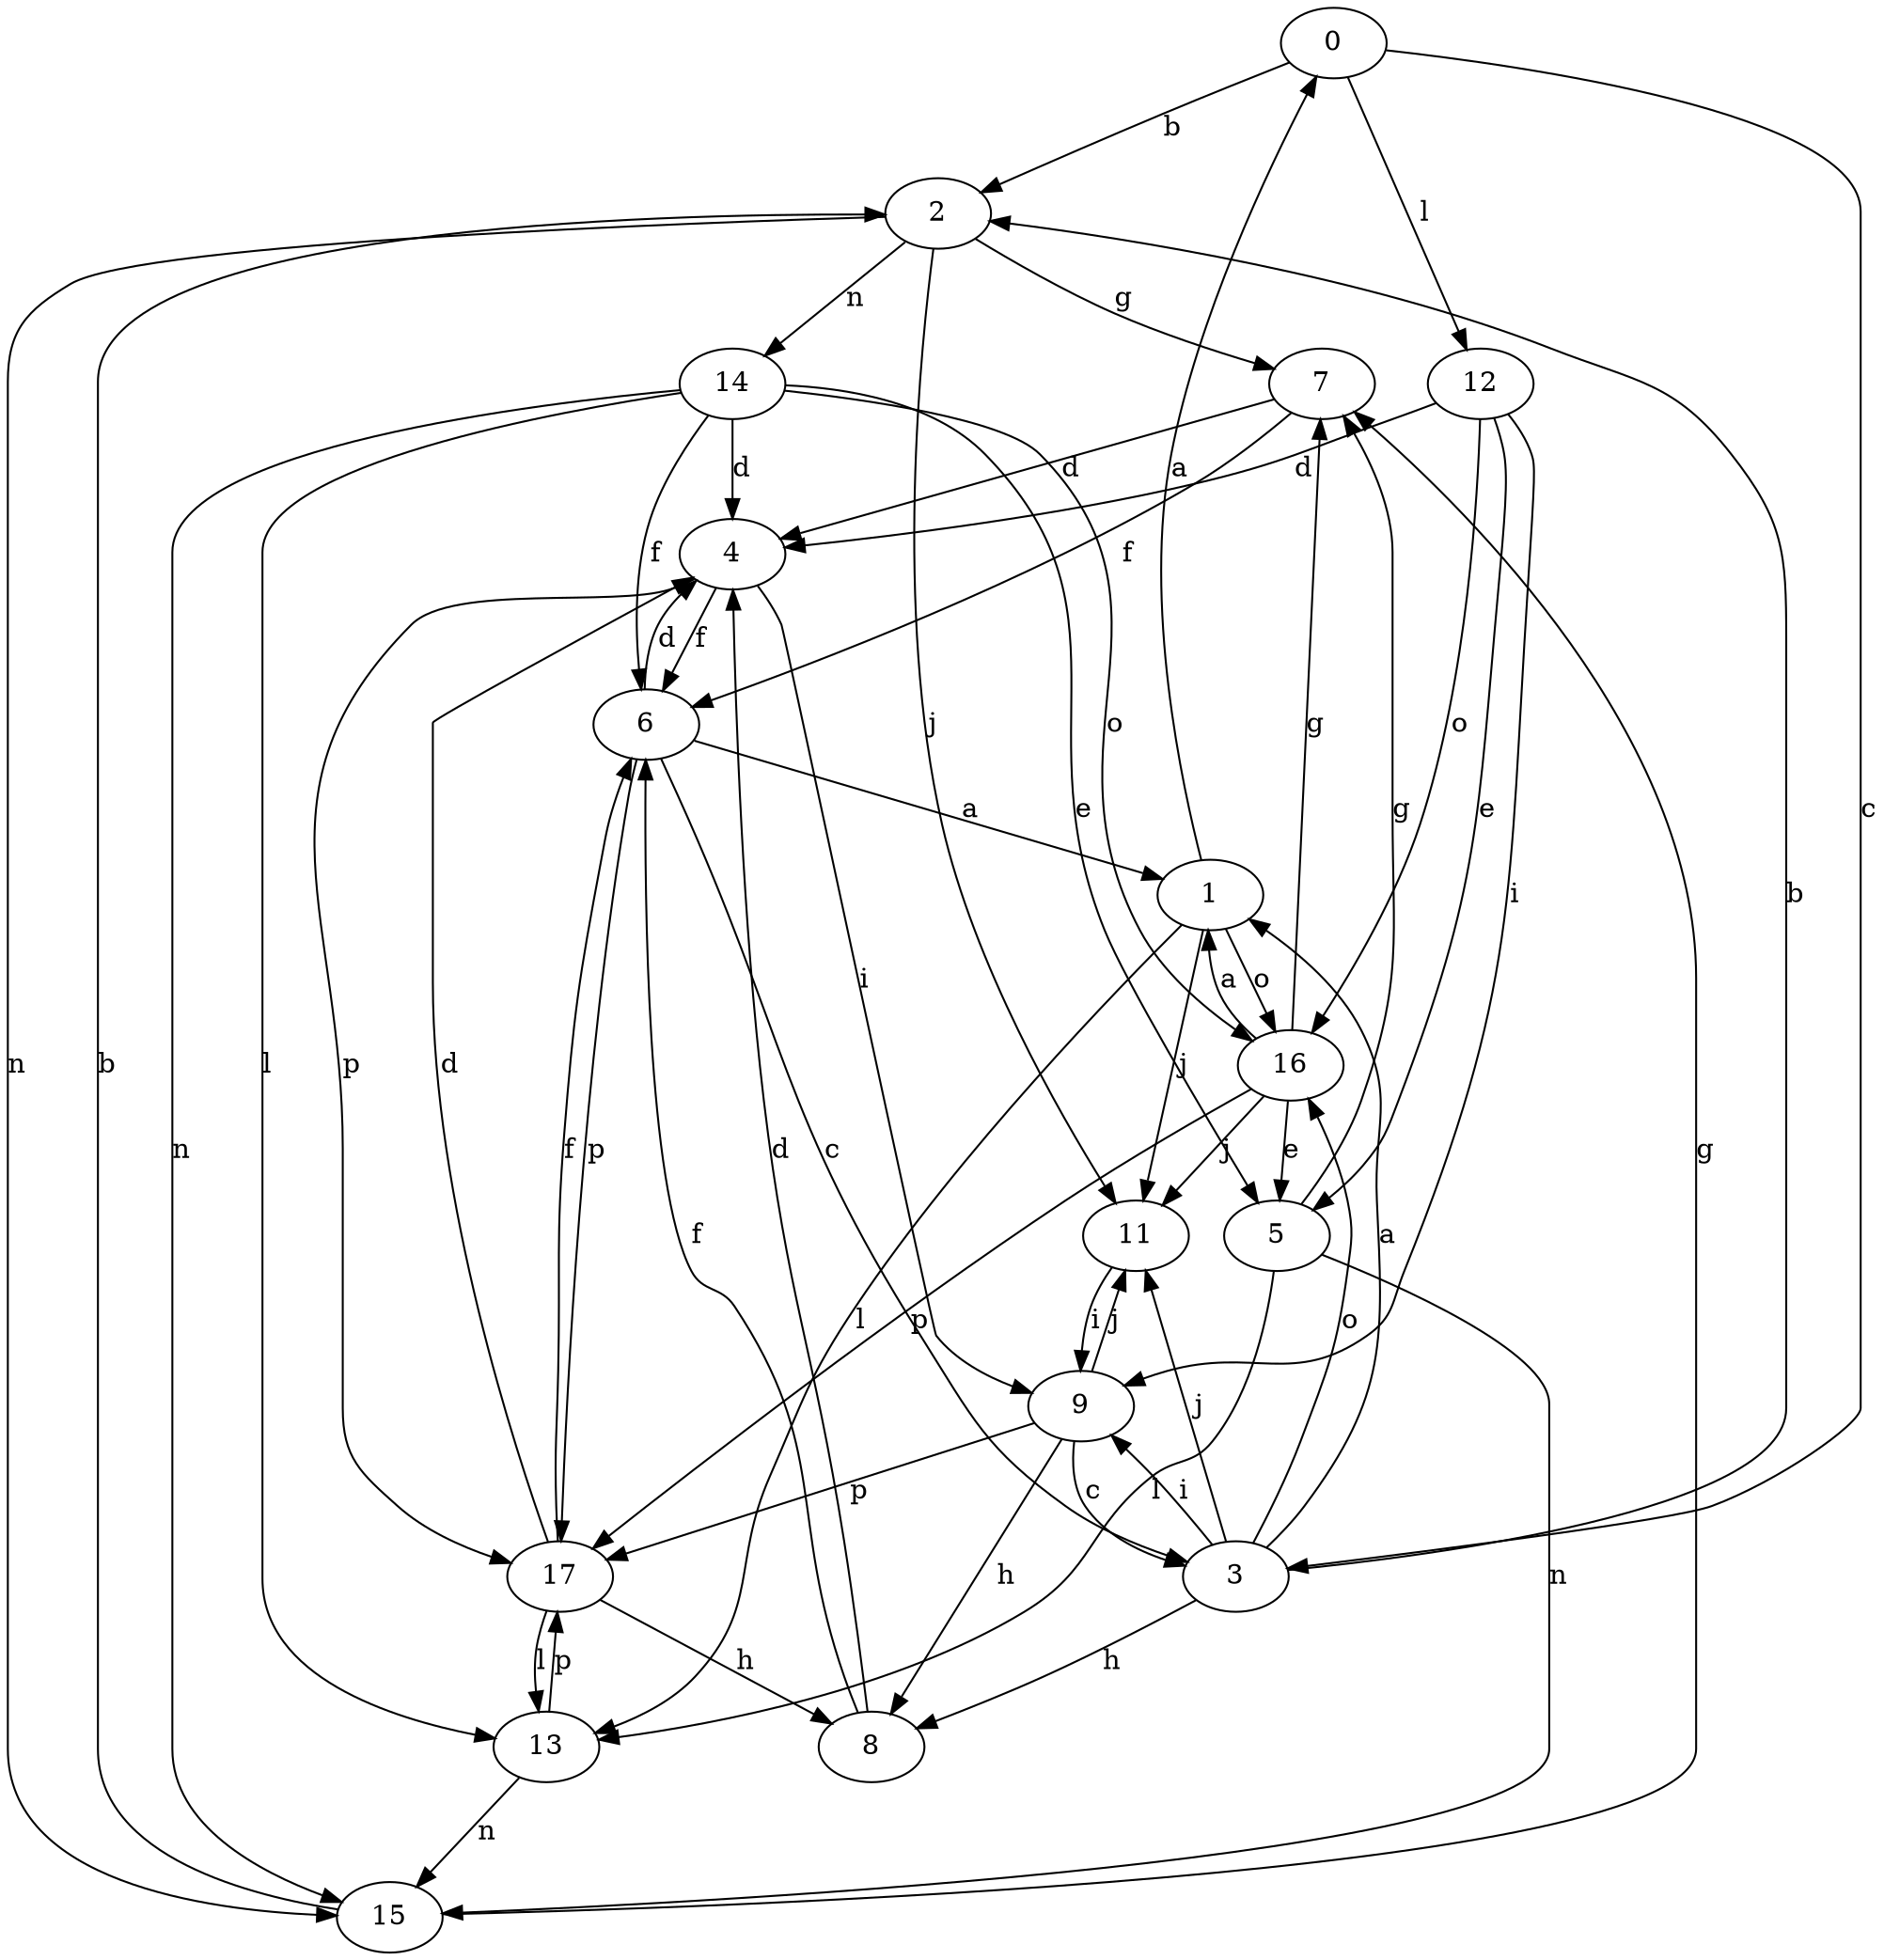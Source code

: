strict digraph  {
0;
1;
2;
3;
4;
5;
6;
7;
8;
9;
11;
12;
13;
14;
15;
16;
17;
0 -> 2  [label=b];
0 -> 3  [label=c];
0 -> 12  [label=l];
1 -> 0  [label=a];
1 -> 11  [label=j];
1 -> 13  [label=l];
1 -> 16  [label=o];
2 -> 7  [label=g];
2 -> 11  [label=j];
2 -> 14  [label=n];
2 -> 15  [label=n];
3 -> 1  [label=a];
3 -> 2  [label=b];
3 -> 8  [label=h];
3 -> 9  [label=i];
3 -> 11  [label=j];
3 -> 16  [label=o];
4 -> 6  [label=f];
4 -> 9  [label=i];
4 -> 17  [label=p];
5 -> 7  [label=g];
5 -> 13  [label=l];
5 -> 15  [label=n];
6 -> 1  [label=a];
6 -> 3  [label=c];
6 -> 4  [label=d];
6 -> 17  [label=p];
7 -> 4  [label=d];
7 -> 6  [label=f];
8 -> 4  [label=d];
8 -> 6  [label=f];
9 -> 3  [label=c];
9 -> 8  [label=h];
9 -> 11  [label=j];
9 -> 17  [label=p];
11 -> 9  [label=i];
12 -> 4  [label=d];
12 -> 5  [label=e];
12 -> 9  [label=i];
12 -> 16  [label=o];
13 -> 15  [label=n];
13 -> 17  [label=p];
14 -> 4  [label=d];
14 -> 5  [label=e];
14 -> 6  [label=f];
14 -> 13  [label=l];
14 -> 15  [label=n];
14 -> 16  [label=o];
15 -> 2  [label=b];
15 -> 7  [label=g];
16 -> 1  [label=a];
16 -> 5  [label=e];
16 -> 7  [label=g];
16 -> 11  [label=j];
16 -> 17  [label=p];
17 -> 4  [label=d];
17 -> 6  [label=f];
17 -> 8  [label=h];
17 -> 13  [label=l];
}
